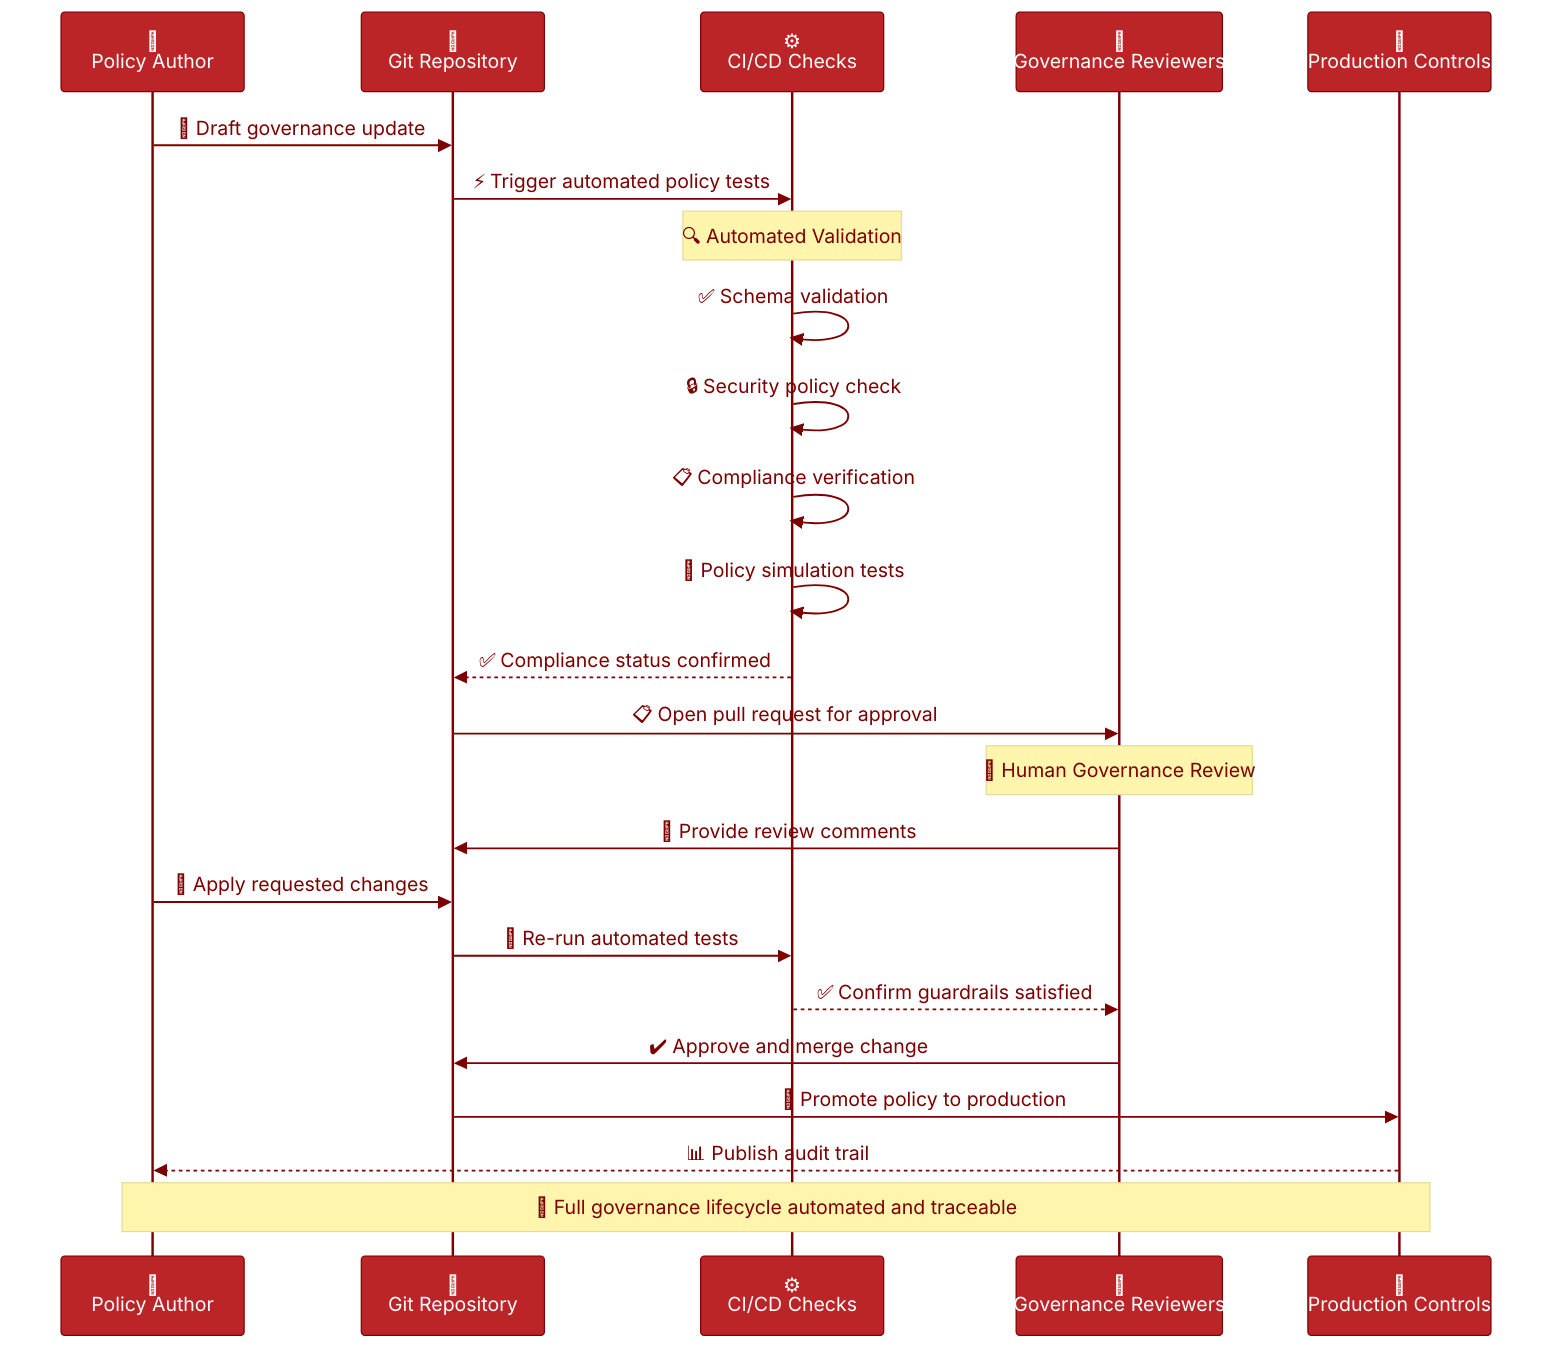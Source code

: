 ---
config:
  theme: 'base'
  themeVariables:
    primaryColor: '#BB2528'
    primaryTextColor: '#fff'
    primaryBorderColor: '#7C0000'
    lineColor: '#F8B229'
    secondaryColor: '#006100'
    tertiaryColor: '#fff'
---
%%{init: {"theme": "base", "themeVariables": {"primaryColor": "#BB2528", "primaryTextColor": "#ffffff", "primaryBorderColor": "#7C0000", "lineColor": "#F8B229", "fontFamily": "Inter", "fontSize": "14px", "actorBkg": "#BB2528", "actorBorder": "#7C0000", "actorTextColor": "#ffffff", "signalColor": "#7C0000", "signalTextColor": "#7C0000", "noteTextColor": "#7C0000", "activationBorderColor": "#BB2528", "activationBkgColor": "#006100"}}}%%
sequenceDiagram
    participant Author as 👤<br/>Policy Author
    participant Repo as 📂<br/>Git Repository
    participant CI as ⚙️<br/>CI/CD Checks
    participant Review as 👥<br/>Governance Reviewers
    participant Deploy as 🚀<br/>Production Controls

    Author->>Repo: 📝 Draft governance update
    Repo->>CI: ⚡ Trigger automated policy tests
    
    Note over CI: 🔍 Automated Validation
    CI->>CI: ✅ Schema validation
    CI->>CI: 🔒 Security policy check
    CI->>CI: 📋 Compliance verification
    CI->>CI: 🧪 Policy simulation tests
    
    CI-->>Repo: ✅ Compliance status confirmed
    Repo->>Review: 📋 Open pull request for approval
    
    Note over Review: 👀 Human Governance Review
    Review->>Repo: 💬 Provide review comments
    Author->>Repo: 🔧 Apply requested changes
    Repo->>CI: 🔄 Re-run automated tests
    CI-->>Review: ✅ Confirm guardrails satisfied
    
    Review->>Repo: ✔️ Approve and merge change
    Repo->>Deploy: 🚀 Promote policy to production
    Deploy-->>Author: 📊 Publish audit trail
    
    Note over Author,Deploy: 🎯 Full governance lifecycle automated and traceable